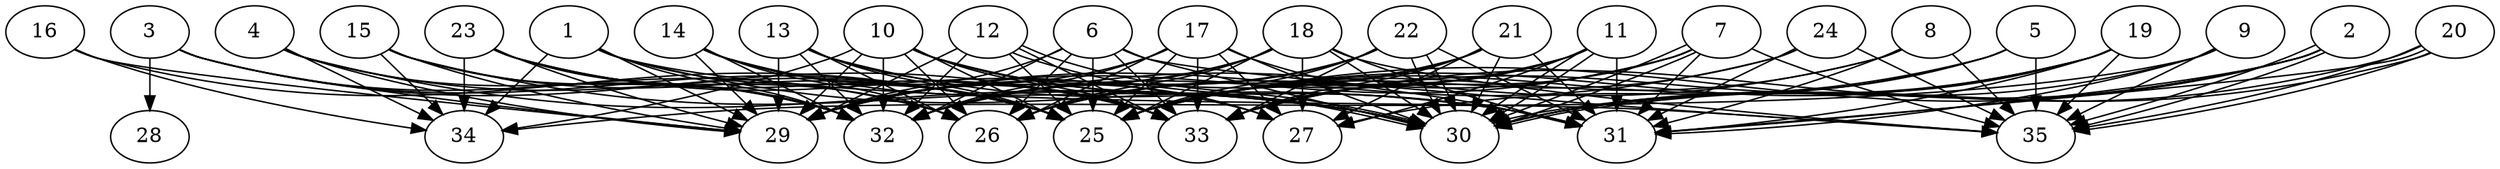 // DAG automatically generated by daggen at Thu Oct  3 14:05:37 2019
// ./daggen --dot -n 35 --ccr 0.5 --fat 0.9 --regular 0.5 --density 0.9 --mindata 5242880 --maxdata 52428800 
digraph G {
  1 [size="67907584", alpha="0.14", expect_size="33953792"] 
  1 -> 25 [size ="33953792"]
  1 -> 29 [size ="33953792"]
  1 -> 31 [size ="33953792"]
  1 -> 32 [size ="33953792"]
  1 -> 34 [size ="33953792"]
  1 -> 35 [size ="33953792"]
  2 [size="50044928", alpha="0.13", expect_size="25022464"] 
  2 -> 25 [size ="25022464"]
  2 -> 30 [size ="25022464"]
  2 -> 31 [size ="25022464"]
  2 -> 33 [size ="25022464"]
  2 -> 35 [size ="25022464"]
  2 -> 35 [size ="25022464"]
  3 [size="89491456", alpha="0.01", expect_size="44745728"] 
  3 -> 25 [size ="44745728"]
  3 -> 26 [size ="44745728"]
  3 -> 28 [size ="44745728"]
  3 -> 29 [size ="44745728"]
  3 -> 33 [size ="44745728"]
  4 [size="68220928", alpha="0.06", expect_size="34110464"] 
  4 -> 25 [size ="34110464"]
  4 -> 29 [size ="34110464"]
  4 -> 30 [size ="34110464"]
  4 -> 32 [size ="34110464"]
  4 -> 34 [size ="34110464"]
  5 [size="49242112", alpha="0.10", expect_size="24621056"] 
  5 -> 25 [size ="24621056"]
  5 -> 27 [size ="24621056"]
  5 -> 30 [size ="24621056"]
  5 -> 35 [size ="24621056"]
  6 [size="71647232", alpha="0.14", expect_size="35823616"] 
  6 -> 25 [size ="35823616"]
  6 -> 26 [size ="35823616"]
  6 -> 29 [size ="35823616"]
  6 -> 30 [size ="35823616"]
  6 -> 32 [size ="35823616"]
  6 -> 33 [size ="35823616"]
  6 -> 35 [size ="35823616"]
  7 [size="42086400", alpha="0.16", expect_size="21043200"] 
  7 -> 26 [size ="21043200"]
  7 -> 29 [size ="21043200"]
  7 -> 30 [size ="21043200"]
  7 -> 30 [size ="21043200"]
  7 -> 31 [size ="21043200"]
  7 -> 33 [size ="21043200"]
  7 -> 35 [size ="21043200"]
  8 [size="56283136", alpha="0.08", expect_size="28141568"] 
  8 -> 25 [size ="28141568"]
  8 -> 31 [size ="28141568"]
  8 -> 32 [size ="28141568"]
  8 -> 35 [size ="28141568"]
  9 [size="86081536", alpha="0.05", expect_size="43040768"] 
  9 -> 30 [size ="43040768"]
  9 -> 31 [size ="43040768"]
  9 -> 34 [size ="43040768"]
  9 -> 35 [size ="43040768"]
  10 [size="49145856", alpha="0.15", expect_size="24572928"] 
  10 -> 25 [size ="24572928"]
  10 -> 26 [size ="24572928"]
  10 -> 27 [size ="24572928"]
  10 -> 29 [size ="24572928"]
  10 -> 30 [size ="24572928"]
  10 -> 31 [size ="24572928"]
  10 -> 32 [size ="24572928"]
  10 -> 33 [size ="24572928"]
  10 -> 34 [size ="24572928"]
  11 [size="14774272", alpha="0.06", expect_size="7387136"] 
  11 -> 25 [size ="7387136"]
  11 -> 26 [size ="7387136"]
  11 -> 27 [size ="7387136"]
  11 -> 30 [size ="7387136"]
  11 -> 30 [size ="7387136"]
  11 -> 31 [size ="7387136"]
  11 -> 32 [size ="7387136"]
  11 -> 33 [size ="7387136"]
  12 [size="80056320", alpha="0.04", expect_size="40028160"] 
  12 -> 25 [size ="40028160"]
  12 -> 29 [size ="40028160"]
  12 -> 30 [size ="40028160"]
  12 -> 30 [size ="40028160"]
  12 -> 32 [size ="40028160"]
  12 -> 33 [size ="40028160"]
  13 [size="47755264", alpha="0.14", expect_size="23877632"] 
  13 -> 25 [size ="23877632"]
  13 -> 26 [size ="23877632"]
  13 -> 29 [size ="23877632"]
  13 -> 31 [size ="23877632"]
  13 -> 32 [size ="23877632"]
  13 -> 33 [size ="23877632"]
  14 [size="50405376", alpha="0.11", expect_size="25202688"] 
  14 -> 25 [size ="25202688"]
  14 -> 26 [size ="25202688"]
  14 -> 29 [size ="25202688"]
  14 -> 30 [size ="25202688"]
  14 -> 32 [size ="25202688"]
  14 -> 33 [size ="25202688"]
  15 [size="80351232", alpha="0.11", expect_size="40175616"] 
  15 -> 25 [size ="40175616"]
  15 -> 29 [size ="40175616"]
  15 -> 30 [size ="40175616"]
  15 -> 32 [size ="40175616"]
  15 -> 34 [size ="40175616"]
  16 [size="34318336", alpha="0.10", expect_size="17159168"] 
  16 -> 25 [size ="17159168"]
  16 -> 29 [size ="17159168"]
  16 -> 34 [size ="17159168"]
  17 [size="99876864", alpha="0.12", expect_size="49938432"] 
  17 -> 25 [size ="49938432"]
  17 -> 26 [size ="49938432"]
  17 -> 27 [size ="49938432"]
  17 -> 29 [size ="49938432"]
  17 -> 30 [size ="49938432"]
  17 -> 31 [size ="49938432"]
  17 -> 32 [size ="49938432"]
  17 -> 33 [size ="49938432"]
  18 [size="83339264", alpha="0.16", expect_size="41669632"] 
  18 -> 25 [size ="41669632"]
  18 -> 26 [size ="41669632"]
  18 -> 27 [size ="41669632"]
  18 -> 29 [size ="41669632"]
  18 -> 30 [size ="41669632"]
  18 -> 31 [size ="41669632"]
  18 -> 32 [size ="41669632"]
  18 -> 35 [size ="41669632"]
  19 [size="27824128", alpha="0.07", expect_size="13912064"] 
  19 -> 25 [size ="13912064"]
  19 -> 30 [size ="13912064"]
  19 -> 31 [size ="13912064"]
  19 -> 33 [size ="13912064"]
  19 -> 35 [size ="13912064"]
  20 [size="50448384", alpha="0.12", expect_size="25224192"] 
  20 -> 30 [size ="25224192"]
  20 -> 30 [size ="25224192"]
  20 -> 31 [size ="25224192"]
  20 -> 35 [size ="25224192"]
  20 -> 35 [size ="25224192"]
  21 [size="27246592", alpha="0.09", expect_size="13623296"] 
  21 -> 25 [size ="13623296"]
  21 -> 27 [size ="13623296"]
  21 -> 29 [size ="13623296"]
  21 -> 30 [size ="13623296"]
  21 -> 31 [size ="13623296"]
  21 -> 33 [size ="13623296"]
  22 [size="56033280", alpha="0.14", expect_size="28016640"] 
  22 -> 25 [size ="28016640"]
  22 -> 26 [size ="28016640"]
  22 -> 30 [size ="28016640"]
  22 -> 30 [size ="28016640"]
  22 -> 31 [size ="28016640"]
  22 -> 32 [size ="28016640"]
  22 -> 33 [size ="28016640"]
  23 [size="77207552", alpha="0.16", expect_size="38603776"] 
  23 -> 26 [size ="38603776"]
  23 -> 27 [size ="38603776"]
  23 -> 29 [size ="38603776"]
  23 -> 32 [size ="38603776"]
  23 -> 33 [size ="38603776"]
  23 -> 34 [size ="38603776"]
  24 [size="47208448", alpha="0.10", expect_size="23604224"] 
  24 -> 25 [size ="23604224"]
  24 -> 29 [size ="23604224"]
  24 -> 31 [size ="23604224"]
  24 -> 35 [size ="23604224"]
  25 [size="99715072", alpha="0.13", expect_size="49857536"] 
  26 [size="56576000", alpha="0.08", expect_size="28288000"] 
  27 [size="103075840", alpha="0.10", expect_size="51537920"] 
  28 [size="63799296", alpha="0.02", expect_size="31899648"] 
  29 [size="44527616", alpha="0.10", expect_size="22263808"] 
  30 [size="79298560", alpha="0.06", expect_size="39649280"] 
  31 [size="41857024", alpha="0.03", expect_size="20928512"] 
  32 [size="83996672", alpha="0.15", expect_size="41998336"] 
  33 [size="56535040", alpha="0.14", expect_size="28267520"] 
  34 [size="38477824", alpha="0.02", expect_size="19238912"] 
  35 [size="87564288", alpha="0.05", expect_size="43782144"] 
}
